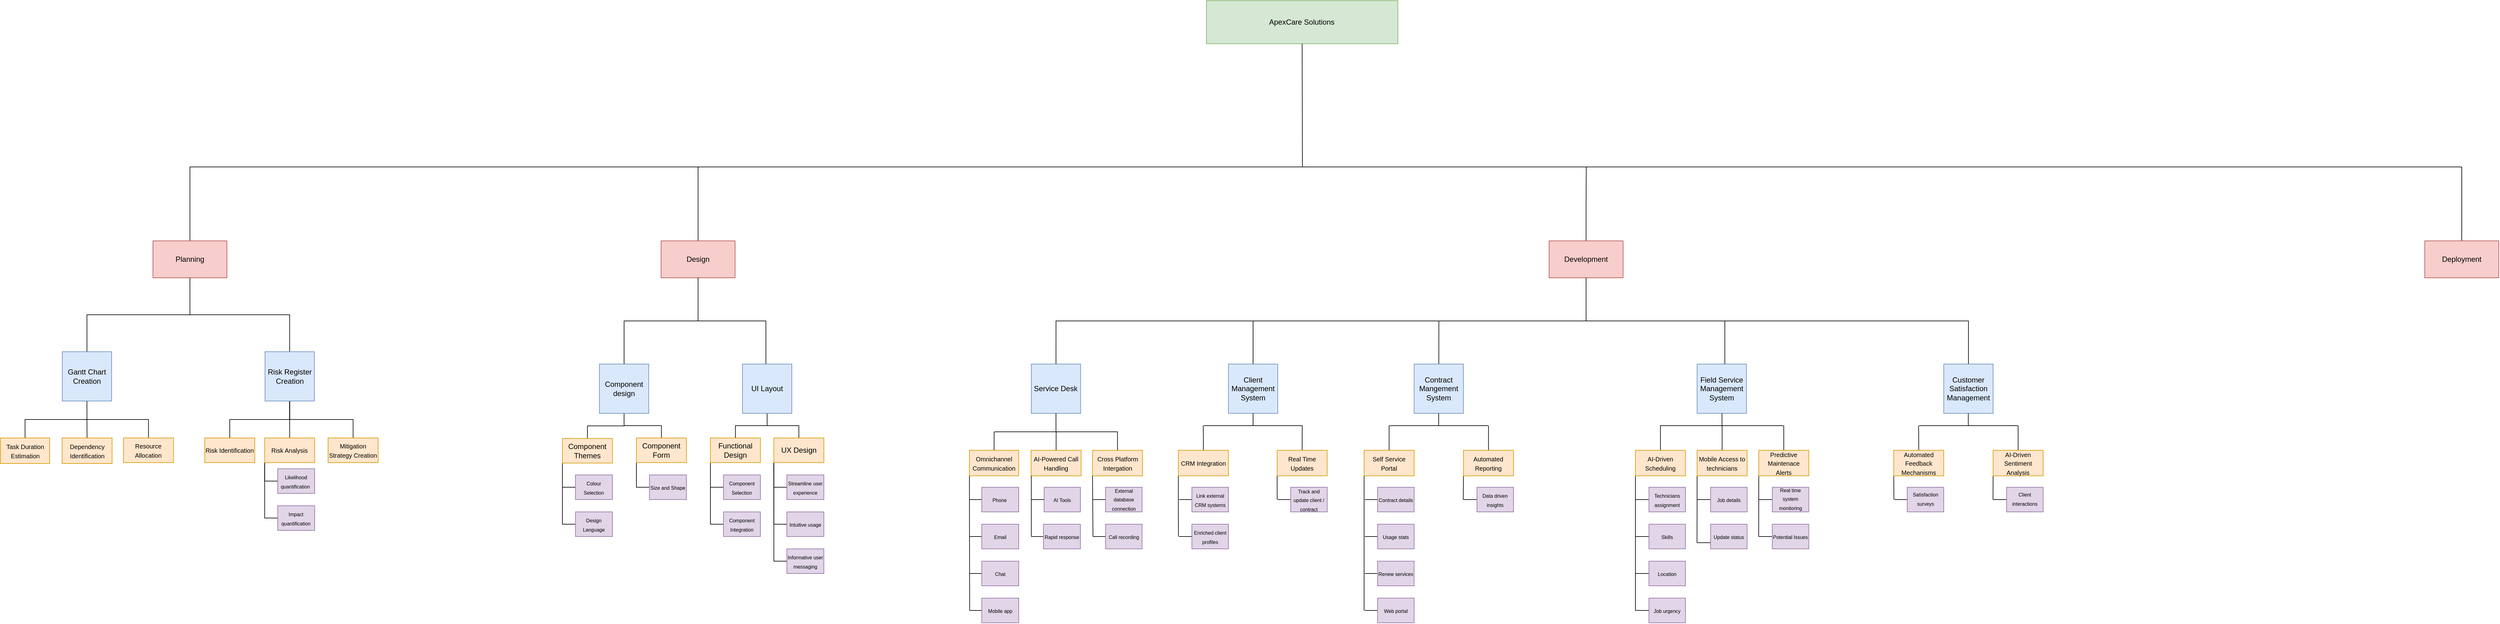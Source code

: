 <mxfile>
    <diagram name="Page-1" id="Ekql5fOAXxoMZHHE_pls">
        <mxGraphModel dx="2660" dy="1640" grid="1" gridSize="10" guides="1" tooltips="1" connect="1" arrows="1" fold="1" page="1" pageScale="1" pageWidth="827" pageHeight="1169" math="0" shadow="0">
            <root>
                <mxCell id="0"/>
                <mxCell id="1" parent="0"/>
                <mxCell id="QhEV-e-kiflhuz-4DfNM-1" value="ApexCare Solutions" style="rounded=0;whiteSpace=wrap;html=1;fillColor=#d5e8d4;strokeColor=#82b366;" parent="1" vertex="1">
                    <mxGeometry x="1044.36" y="-630" width="310.43" height="70" as="geometry"/>
                </mxCell>
                <mxCell id="QhEV-e-kiflhuz-4DfNM-171" style="edgeStyle=orthogonalEdgeStyle;rounded=0;orthogonalLoop=1;jettySize=auto;html=1;exitX=0.5;exitY=0;exitDx=0;exitDy=0;endArrow=none;endFill=0;" parent="1" source="QhEV-e-kiflhuz-4DfNM-43" edge="1">
                    <mxGeometry relative="1" as="geometry">
                        <mxPoint x="-459.714" y="-360" as="targetPoint"/>
                        <Array as="points">
                            <mxPoint x="-604" y="-360"/>
                        </Array>
                    </mxGeometry>
                </mxCell>
                <mxCell id="13" style="edgeStyle=orthogonalEdgeStyle;rounded=0;orthogonalLoop=1;jettySize=auto;html=1;exitX=0.5;exitY=1;exitDx=0;exitDy=0;entryX=0.5;entryY=0;entryDx=0;entryDy=0;endArrow=none;endFill=0;startSize=14;endSize=14;sourcePerimeterSpacing=8;targetPerimeterSpacing=8;" edge="1" parent="1" source="QhEV-e-kiflhuz-4DfNM-43" target="8">
                    <mxGeometry relative="1" as="geometry"/>
                </mxCell>
                <mxCell id="14" style="edgeStyle=orthogonalEdgeStyle;rounded=0;orthogonalLoop=1;jettySize=auto;html=1;exitX=0.5;exitY=1;exitDx=0;exitDy=0;entryX=0.5;entryY=0;entryDx=0;entryDy=0;endArrow=none;endFill=0;startSize=14;endSize=14;sourcePerimeterSpacing=8;targetPerimeterSpacing=8;" edge="1" parent="1" source="QhEV-e-kiflhuz-4DfNM-43" target="10">
                    <mxGeometry relative="1" as="geometry"/>
                </mxCell>
                <mxCell id="QhEV-e-kiflhuz-4DfNM-43" value="Planning" style="rounded=0;whiteSpace=wrap;html=1;fillColor=#f8cecc;strokeColor=#b85450;" parent="1" vertex="1">
                    <mxGeometry x="-664" y="-240" width="120" height="60" as="geometry"/>
                </mxCell>
                <mxCell id="QhEV-e-kiflhuz-4DfNM-172" style="edgeStyle=orthogonalEdgeStyle;rounded=0;orthogonalLoop=1;jettySize=auto;html=1;endArrow=none;endFill=0;" parent="1" source="QhEV-e-kiflhuz-4DfNM-44" edge="1">
                    <mxGeometry relative="1" as="geometry">
                        <mxPoint x="220" y="-360" as="targetPoint"/>
                    </mxGeometry>
                </mxCell>
                <mxCell id="QhEV-e-kiflhuz-4DfNM-44" value="Design" style="rounded=0;whiteSpace=wrap;html=1;fillColor=#f8cecc;strokeColor=#b85450;glass=0;shadow=0;" parent="1" vertex="1">
                    <mxGeometry x="160" y="-240" width="120" height="60" as="geometry"/>
                </mxCell>
                <mxCell id="QhEV-e-kiflhuz-4DfNM-129" style="edgeStyle=orthogonalEdgeStyle;rounded=0;orthogonalLoop=1;jettySize=auto;html=1;exitX=0.5;exitY=1;exitDx=0;exitDy=0;entryX=0.5;entryY=0;entryDx=0;entryDy=0;endArrow=none;endFill=0;" parent="1" source="QhEV-e-kiflhuz-4DfNM-45" target="QhEV-e-kiflhuz-4DfNM-2" edge="1">
                    <mxGeometry relative="1" as="geometry"/>
                </mxCell>
                <mxCell id="QhEV-e-kiflhuz-4DfNM-173" style="edgeStyle=orthogonalEdgeStyle;rounded=0;orthogonalLoop=1;jettySize=auto;html=1;exitX=0.5;exitY=0;exitDx=0;exitDy=0;endArrow=none;endFill=0;" parent="1" source="QhEV-e-kiflhuz-4DfNM-45" edge="1">
                    <mxGeometry relative="1" as="geometry">
                        <mxPoint x="1660.286" y="-360" as="targetPoint"/>
                    </mxGeometry>
                </mxCell>
                <mxCell id="QhEV-e-kiflhuz-4DfNM-45" value="Development" style="rounded=0;whiteSpace=wrap;html=1;fillColor=#f8cecc;strokeColor=#b85450;" parent="1" vertex="1">
                    <mxGeometry x="1600" y="-240" width="120" height="60" as="geometry"/>
                </mxCell>
                <mxCell id="QhEV-e-kiflhuz-4DfNM-260" style="edgeStyle=orthogonalEdgeStyle;rounded=0;orthogonalLoop=1;jettySize=auto;html=1;endArrow=none;endFill=0;" parent="1" source="QhEV-e-kiflhuz-4DfNM-46" edge="1">
                    <mxGeometry relative="1" as="geometry">
                        <mxPoint x="3080" y="-360" as="targetPoint"/>
                    </mxGeometry>
                </mxCell>
                <mxCell id="QhEV-e-kiflhuz-4DfNM-46" value="Deployment" style="rounded=0;whiteSpace=wrap;html=1;fillColor=#f8cecc;strokeColor=#b85450;" parent="1" vertex="1">
                    <mxGeometry x="3020" y="-240" width="120" height="60" as="geometry"/>
                </mxCell>
                <mxCell id="QhEV-e-kiflhuz-4DfNM-160" style="edgeStyle=orthogonalEdgeStyle;rounded=0;orthogonalLoop=1;jettySize=auto;html=1;endArrow=none;endFill=0;" parent="1" source="QhEV-e-kiflhuz-4DfNM-102" edge="1">
                    <mxGeometry relative="1" as="geometry">
                        <mxPoint x="220" y="-110" as="targetPoint"/>
                        <Array as="points">
                            <mxPoint x="330" y="-110"/>
                        </Array>
                    </mxGeometry>
                </mxCell>
                <mxCell id="33" style="edgeStyle=orthogonalEdgeStyle;rounded=0;orthogonalLoop=1;jettySize=auto;html=1;exitX=0.5;exitY=1;exitDx=0;exitDy=0;entryX=0.5;entryY=0;entryDx=0;entryDy=0;endArrow=none;endFill=0;startSize=14;endSize=14;sourcePerimeterSpacing=8;targetPerimeterSpacing=8;" edge="1" parent="1" source="QhEV-e-kiflhuz-4DfNM-102" target="31">
                    <mxGeometry relative="1" as="geometry"/>
                </mxCell>
                <mxCell id="34" style="edgeStyle=orthogonalEdgeStyle;rounded=0;orthogonalLoop=1;jettySize=auto;html=1;exitX=0.5;exitY=1;exitDx=0;exitDy=0;entryX=0.5;entryY=0;entryDx=0;entryDy=0;endArrow=none;endFill=0;startSize=14;endSize=14;sourcePerimeterSpacing=8;targetPerimeterSpacing=8;" edge="1" parent="1" source="QhEV-e-kiflhuz-4DfNM-102" target="32">
                    <mxGeometry relative="1" as="geometry"/>
                </mxCell>
                <mxCell id="QhEV-e-kiflhuz-4DfNM-102" value="UI Layout" style="rounded=0;whiteSpace=wrap;html=1;fillColor=#dae8fc;strokeColor=#6c8ebf;" parent="1" vertex="1">
                    <mxGeometry x="292" y="-40" width="80" height="80" as="geometry"/>
                </mxCell>
                <mxCell id="QhEV-e-kiflhuz-4DfNM-157" style="edgeStyle=orthogonalEdgeStyle;rounded=0;orthogonalLoop=1;jettySize=auto;html=1;exitX=0.5;exitY=0;exitDx=0;exitDy=0;entryX=0.5;entryY=1;entryDx=0;entryDy=0;endArrow=none;endFill=0;" parent="1" source="QhEV-e-kiflhuz-4DfNM-103" target="QhEV-e-kiflhuz-4DfNM-44" edge="1">
                    <mxGeometry relative="1" as="geometry"/>
                </mxCell>
                <mxCell id="43" style="edgeStyle=orthogonalEdgeStyle;rounded=0;orthogonalLoop=1;jettySize=auto;html=1;exitX=0.5;exitY=1;exitDx=0;exitDy=0;entryX=0.5;entryY=0;entryDx=0;entryDy=0;endArrow=none;endFill=0;startSize=14;endSize=14;sourcePerimeterSpacing=8;targetPerimeterSpacing=8;" edge="1" parent="1" source="QhEV-e-kiflhuz-4DfNM-103" target="42">
                    <mxGeometry relative="1" as="geometry"/>
                </mxCell>
                <mxCell id="44" style="edgeStyle=orthogonalEdgeStyle;rounded=0;orthogonalLoop=1;jettySize=auto;html=1;exitX=0.5;exitY=1;exitDx=0;exitDy=0;entryX=0.5;entryY=0;entryDx=0;entryDy=0;endArrow=none;endFill=0;startSize=14;endSize=14;sourcePerimeterSpacing=8;targetPerimeterSpacing=8;" edge="1" parent="1" source="QhEV-e-kiflhuz-4DfNM-103" target="41">
                    <mxGeometry relative="1" as="geometry"/>
                </mxCell>
                <mxCell id="QhEV-e-kiflhuz-4DfNM-103" value="Component design" style="rounded=0;whiteSpace=wrap;html=1;fillColor=#dae8fc;strokeColor=#6c8ebf;" parent="1" vertex="1">
                    <mxGeometry x="60" y="-40" width="80" height="80" as="geometry"/>
                </mxCell>
                <mxCell id="QhEV-e-kiflhuz-4DfNM-2" value="Service Desk" style="rounded=0;whiteSpace=wrap;html=1;fillColor=#dae8fc;strokeColor=#6c8ebf;" parent="1" vertex="1">
                    <mxGeometry x="760.37" y="-40" width="80" height="80" as="geometry"/>
                </mxCell>
                <mxCell id="QhEV-e-kiflhuz-4DfNM-132" style="edgeStyle=orthogonalEdgeStyle;rounded=0;orthogonalLoop=1;jettySize=auto;html=1;endArrow=none;endFill=0;" parent="1" source="QhEV-e-kiflhuz-4DfNM-3" edge="1">
                    <mxGeometry relative="1" as="geometry">
                        <mxPoint x="1120" y="-110" as="targetPoint"/>
                    </mxGeometry>
                </mxCell>
                <mxCell id="QhEV-e-kiflhuz-4DfNM-3" value="Client Management System" style="rounded=0;whiteSpace=wrap;html=1;fillColor=#dae8fc;strokeColor=#6c8ebf;" parent="1" vertex="1">
                    <mxGeometry x="1080" y="-40" width="80" height="80" as="geometry"/>
                </mxCell>
                <mxCell id="5" style="edgeStyle=none;curved=1;rounded=0;orthogonalLoop=1;jettySize=auto;html=1;exitX=0.5;exitY=0;exitDx=0;exitDy=0;endArrow=none;startSize=14;endSize=14;sourcePerimeterSpacing=8;targetPerimeterSpacing=8;endFill=0;" edge="1" parent="1" source="QhEV-e-kiflhuz-4DfNM-4">
                    <mxGeometry relative="1" as="geometry">
                        <mxPoint x="1421.27" y="-110" as="targetPoint"/>
                    </mxGeometry>
                </mxCell>
                <mxCell id="QhEV-e-kiflhuz-4DfNM-4" value="Contract Mangement System" style="rounded=0;whiteSpace=wrap;html=1;fillColor=#dae8fc;strokeColor=#6c8ebf;" parent="1" vertex="1">
                    <mxGeometry x="1381.17" y="-40" width="80" height="80" as="geometry"/>
                </mxCell>
                <mxCell id="QhEV-e-kiflhuz-4DfNM-136" style="edgeStyle=orthogonalEdgeStyle;rounded=0;orthogonalLoop=1;jettySize=auto;html=1;exitX=0.5;exitY=0;exitDx=0;exitDy=0;endArrow=none;endFill=0;" parent="1" source="QhEV-e-kiflhuz-4DfNM-5" edge="1">
                    <mxGeometry relative="1" as="geometry">
                        <mxPoint x="1660" y="-110" as="targetPoint"/>
                        <Array as="points">
                            <mxPoint x="1885" y="-110"/>
                        </Array>
                    </mxGeometry>
                </mxCell>
                <mxCell id="QhEV-e-kiflhuz-4DfNM-5" value="Field Service Management System" style="rounded=0;whiteSpace=wrap;html=1;fillColor=#dae8fc;strokeColor=#6c8ebf;" parent="1" vertex="1">
                    <mxGeometry x="1840" y="-40" width="80" height="80" as="geometry"/>
                </mxCell>
                <mxCell id="QhEV-e-kiflhuz-4DfNM-196" style="edgeStyle=orthogonalEdgeStyle;rounded=0;orthogonalLoop=1;jettySize=auto;html=1;exitX=0.5;exitY=0;exitDx=0;exitDy=0;endArrow=none;endFill=0;" parent="1" source="QhEV-e-kiflhuz-4DfNM-24" edge="1">
                    <mxGeometry relative="1" as="geometry">
                        <mxPoint x="700.084" y="70" as="targetPoint"/>
                    </mxGeometry>
                </mxCell>
                <mxCell id="QhEV-e-kiflhuz-4DfNM-24" value="&lt;font style=&quot;font-size: 10px;&quot;&gt;Omnichannel Communication&lt;/font&gt;" style="rounded=0;whiteSpace=wrap;html=1;fillColor=#ffe6cc;strokeColor=#d79b00;spacingTop=0;" parent="1" vertex="1">
                    <mxGeometry x="660" y="100.01" width="80" height="41.48" as="geometry"/>
                </mxCell>
                <mxCell id="QhEV-e-kiflhuz-4DfNM-194" style="edgeStyle=orthogonalEdgeStyle;rounded=0;orthogonalLoop=1;jettySize=auto;html=1;exitX=0.5;exitY=0;exitDx=0;exitDy=0;endArrow=none;endFill=0;" parent="1" source="QhEV-e-kiflhuz-4DfNM-25" edge="1">
                    <mxGeometry relative="1" as="geometry">
                        <mxPoint x="800.656" y="70" as="targetPoint"/>
                    </mxGeometry>
                </mxCell>
                <mxCell id="QhEV-e-kiflhuz-4DfNM-25" value="&lt;font style=&quot;font-size: 10px;&quot;&gt;AI-Powered Call Handling&lt;/font&gt;" style="rounded=0;whiteSpace=wrap;html=1;fillColor=#ffe6cc;strokeColor=#d79b00;" parent="1" vertex="1">
                    <mxGeometry x="759.997" y="100.017" width="81.15" height="41.481" as="geometry"/>
                </mxCell>
                <mxCell id="QhEV-e-kiflhuz-4DfNM-195" style="edgeStyle=orthogonalEdgeStyle;rounded=0;orthogonalLoop=1;jettySize=auto;html=1;exitX=0.5;exitY=0;exitDx=0;exitDy=0;endArrow=none;endFill=0;" parent="1" source="QhEV-e-kiflhuz-4DfNM-26" edge="1">
                    <mxGeometry relative="1" as="geometry">
                        <mxPoint x="900.084" y="70" as="targetPoint"/>
                    </mxGeometry>
                </mxCell>
                <mxCell id="QhEV-e-kiflhuz-4DfNM-26" value="&lt;font style=&quot;font-size: 10px;&quot;&gt;Cross Platform Intergation&lt;/font&gt;" style="rounded=0;whiteSpace=wrap;html=1;fillColor=#ffe6cc;strokeColor=#d79b00;" parent="1" vertex="1">
                    <mxGeometry x="859.597" y="100.019" width="81.15" height="41.481" as="geometry"/>
                </mxCell>
                <mxCell id="QhEV-e-kiflhuz-4DfNM-216" style="edgeStyle=orthogonalEdgeStyle;rounded=0;orthogonalLoop=1;jettySize=auto;html=1;exitX=0;exitY=0.5;exitDx=0;exitDy=0;endArrow=none;endFill=0;" parent="1" source="QhEV-e-kiflhuz-4DfNM-105" edge="1">
                    <mxGeometry relative="1" as="geometry">
                        <mxPoint x="660.37" y="180" as="targetPoint"/>
                    </mxGeometry>
                </mxCell>
                <mxCell id="QhEV-e-kiflhuz-4DfNM-105" value="&lt;font style=&quot;font-size: 8px;&quot;&gt;Phone&amp;nbsp;&lt;/font&gt;" style="rounded=0;whiteSpace=wrap;html=1;fillColor=#e1d5e7;strokeColor=#9673a6;" parent="1" vertex="1">
                    <mxGeometry x="680" y="160.01" width="60" height="40" as="geometry"/>
                </mxCell>
                <mxCell id="QhEV-e-kiflhuz-4DfNM-217" style="edgeStyle=orthogonalEdgeStyle;rounded=0;orthogonalLoop=1;jettySize=auto;html=1;exitX=0;exitY=0.5;exitDx=0;exitDy=0;endArrow=none;endFill=0;" parent="1" source="QhEV-e-kiflhuz-4DfNM-106" edge="1">
                    <mxGeometry relative="1" as="geometry">
                        <mxPoint x="660.37" y="240" as="targetPoint"/>
                    </mxGeometry>
                </mxCell>
                <mxCell id="QhEV-e-kiflhuz-4DfNM-106" value="&lt;font style=&quot;font-size: 8px;&quot;&gt;Email&lt;/font&gt;" style="rounded=0;whiteSpace=wrap;html=1;fillColor=#e1d5e7;strokeColor=#9673a6;" parent="1" vertex="1">
                    <mxGeometry x="680" y="220.01" width="60" height="40" as="geometry"/>
                </mxCell>
                <mxCell id="QhEV-e-kiflhuz-4DfNM-218" style="edgeStyle=orthogonalEdgeStyle;rounded=0;orthogonalLoop=1;jettySize=auto;html=1;exitX=0;exitY=0.5;exitDx=0;exitDy=0;endArrow=none;endFill=0;" parent="1" source="QhEV-e-kiflhuz-4DfNM-107" edge="1">
                    <mxGeometry relative="1" as="geometry">
                        <mxPoint x="660.37" y="300" as="targetPoint"/>
                    </mxGeometry>
                </mxCell>
                <mxCell id="QhEV-e-kiflhuz-4DfNM-107" value="&lt;font style=&quot;font-size: 8px;&quot;&gt;Chat&lt;/font&gt;" style="rounded=0;whiteSpace=wrap;html=1;fillColor=#e1d5e7;strokeColor=#9673a6;" parent="1" vertex="1">
                    <mxGeometry x="680" y="280.01" width="60" height="40" as="geometry"/>
                </mxCell>
                <mxCell id="QhEV-e-kiflhuz-4DfNM-219" style="edgeStyle=orthogonalEdgeStyle;rounded=0;orthogonalLoop=1;jettySize=auto;html=1;exitX=0;exitY=0.5;exitDx=0;exitDy=0;endArrow=none;endFill=0;" parent="1" source="QhEV-e-kiflhuz-4DfNM-108" edge="1">
                    <mxGeometry relative="1" as="geometry">
                        <mxPoint x="660.37" y="360" as="targetPoint"/>
                    </mxGeometry>
                </mxCell>
                <mxCell id="QhEV-e-kiflhuz-4DfNM-108" value="&lt;font style=&quot;font-size: 8px;&quot;&gt;Mobile app&lt;/font&gt;" style="rounded=0;whiteSpace=wrap;html=1;fillColor=#e1d5e7;strokeColor=#9673a6;" parent="1" vertex="1">
                    <mxGeometry x="680" y="340.01" width="60" height="40" as="geometry"/>
                </mxCell>
                <mxCell id="QhEV-e-kiflhuz-4DfNM-154" style="edgeStyle=orthogonalEdgeStyle;rounded=0;orthogonalLoop=1;jettySize=auto;html=1;endArrow=none;endFill=0;" parent="1" source="QhEV-e-kiflhuz-4DfNM-120" edge="1">
                    <mxGeometry relative="1" as="geometry">
                        <mxPoint x="1880" y="-110" as="targetPoint"/>
                        <Array as="points">
                            <mxPoint x="2280" y="-110"/>
                        </Array>
                    </mxGeometry>
                </mxCell>
                <mxCell id="QhEV-e-kiflhuz-4DfNM-120" value="Customer Satisfaction Management" style="rounded=0;whiteSpace=wrap;html=1;fillColor=#dae8fc;strokeColor=#6c8ebf;" parent="1" vertex="1">
                    <mxGeometry x="2240" y="-40" width="80" height="80" as="geometry"/>
                </mxCell>
                <mxCell id="QhEV-e-kiflhuz-4DfNM-199" style="edgeStyle=orthogonalEdgeStyle;rounded=0;orthogonalLoop=1;jettySize=auto;html=1;exitX=0.5;exitY=0;exitDx=0;exitDy=0;endArrow=none;endFill=0;" parent="1" source="QhEV-e-kiflhuz-4DfNM-122" edge="1">
                    <mxGeometry relative="1" as="geometry">
                        <mxPoint x="1039.143" y="60" as="targetPoint"/>
                    </mxGeometry>
                </mxCell>
                <mxCell id="QhEV-e-kiflhuz-4DfNM-229" style="edgeStyle=orthogonalEdgeStyle;rounded=0;orthogonalLoop=1;jettySize=auto;html=1;exitX=0;exitY=1;exitDx=0;exitDy=0;endArrow=none;endFill=0;" parent="1" source="QhEV-e-kiflhuz-4DfNM-122" edge="1">
                    <mxGeometry relative="1" as="geometry">
                        <mxPoint x="999" y="240" as="targetPoint"/>
                    </mxGeometry>
                </mxCell>
                <mxCell id="QhEV-e-kiflhuz-4DfNM-122" value="&lt;font style=&quot;font-size: 10px;&quot;&gt;CRM Integration&lt;/font&gt;" style="rounded=0;whiteSpace=wrap;html=1;fillColor=#ffe6cc;strokeColor=#d79b00;" parent="1" vertex="1">
                    <mxGeometry x="998.847" y="100.009" width="81.15" height="41.481" as="geometry"/>
                </mxCell>
                <mxCell id="QhEV-e-kiflhuz-4DfNM-200" style="edgeStyle=orthogonalEdgeStyle;rounded=0;orthogonalLoop=1;jettySize=auto;html=1;exitX=0.5;exitY=0;exitDx=0;exitDy=0;endArrow=none;endFill=0;" parent="1" source="QhEV-e-kiflhuz-4DfNM-123" edge="1">
                    <mxGeometry relative="1" as="geometry">
                        <mxPoint x="1199.714" y="60" as="targetPoint"/>
                    </mxGeometry>
                </mxCell>
                <mxCell id="QhEV-e-kiflhuz-4DfNM-235" style="edgeStyle=orthogonalEdgeStyle;rounded=0;orthogonalLoop=1;jettySize=auto;html=1;exitX=0;exitY=1;exitDx=0;exitDy=0;endArrow=none;endFill=0;" parent="1" source="QhEV-e-kiflhuz-4DfNM-123" edge="1">
                    <mxGeometry relative="1" as="geometry">
                        <mxPoint x="1159.048" y="180" as="targetPoint"/>
                    </mxGeometry>
                </mxCell>
                <mxCell id="QhEV-e-kiflhuz-4DfNM-123" value="&lt;font style=&quot;font-size: 10px;&quot;&gt;Real Time Updates&lt;/font&gt;" style="rounded=0;whiteSpace=wrap;html=1;fillColor=#ffe6cc;strokeColor=#d79b00;" parent="1" vertex="1">
                    <mxGeometry x="1158.997" y="100.009" width="81.15" height="41.481" as="geometry"/>
                </mxCell>
                <mxCell id="QhEV-e-kiflhuz-4DfNM-222" style="edgeStyle=orthogonalEdgeStyle;rounded=0;orthogonalLoop=1;jettySize=auto;html=1;exitX=0;exitY=0.5;exitDx=0;exitDy=0;endArrow=none;endFill=0;" parent="1" source="QhEV-e-kiflhuz-4DfNM-125" edge="1">
                    <mxGeometry relative="1" as="geometry">
                        <mxPoint x="760.37" y="180.083" as="targetPoint"/>
                    </mxGeometry>
                </mxCell>
                <mxCell id="QhEV-e-kiflhuz-4DfNM-125" value="&lt;font style=&quot;font-size: 8px;&quot;&gt;AI Tools&lt;/font&gt;" style="rounded=0;whiteSpace=wrap;html=1;fillColor=#e1d5e7;strokeColor=#9673a6;" parent="1" vertex="1">
                    <mxGeometry x="781.15" y="160.01" width="58.85" height="40" as="geometry"/>
                </mxCell>
                <mxCell id="QhEV-e-kiflhuz-4DfNM-223" style="edgeStyle=orthogonalEdgeStyle;rounded=0;orthogonalLoop=1;jettySize=auto;html=1;exitX=0;exitY=0.5;exitDx=0;exitDy=0;endArrow=none;endFill=0;" parent="1" source="QhEV-e-kiflhuz-4DfNM-126" edge="1">
                    <mxGeometry relative="1" as="geometry">
                        <mxPoint x="760.37" y="240.083" as="targetPoint"/>
                    </mxGeometry>
                </mxCell>
                <mxCell id="QhEV-e-kiflhuz-4DfNM-126" value="&lt;font style=&quot;font-size: 8px;&quot;&gt;Rapid response&lt;/font&gt;" style="rounded=0;whiteSpace=wrap;html=1;fillColor=#e1d5e7;strokeColor=#9673a6;" parent="1" vertex="1">
                    <mxGeometry x="780" y="220.01" width="60" height="40" as="geometry"/>
                </mxCell>
                <mxCell id="QhEV-e-kiflhuz-4DfNM-226" style="edgeStyle=orthogonalEdgeStyle;rounded=0;orthogonalLoop=1;jettySize=auto;html=1;exitX=0;exitY=0.5;exitDx=0;exitDy=0;endArrow=none;endFill=0;" parent="1" source="QhEV-e-kiflhuz-4DfNM-127" edge="1">
                    <mxGeometry relative="1" as="geometry">
                        <mxPoint x="860.37" y="179.714" as="targetPoint"/>
                    </mxGeometry>
                </mxCell>
                <mxCell id="QhEV-e-kiflhuz-4DfNM-127" value="&lt;font style=&quot;font-size: 8px;&quot;&gt;External database connection&lt;/font&gt;" style="rounded=0;whiteSpace=wrap;html=1;spacingBottom=2;fillColor=#e1d5e7;strokeColor=#9673a6;" parent="1" vertex="1">
                    <mxGeometry x="880.75" y="160.01" width="59.25" height="40" as="geometry"/>
                </mxCell>
                <mxCell id="QhEV-e-kiflhuz-4DfNM-228" style="edgeStyle=orthogonalEdgeStyle;rounded=0;orthogonalLoop=1;jettySize=auto;html=1;exitX=0;exitY=0.5;exitDx=0;exitDy=0;endArrow=none;endFill=0;" parent="1" source="QhEV-e-kiflhuz-4DfNM-128" edge="1">
                    <mxGeometry relative="1" as="geometry">
                        <mxPoint x="860.37" y="239.864" as="targetPoint"/>
                    </mxGeometry>
                </mxCell>
                <mxCell id="QhEV-e-kiflhuz-4DfNM-128" value="&lt;font style=&quot;font-size: 8px;&quot;&gt;Call recording&lt;/font&gt;" style="rounded=0;whiteSpace=wrap;html=1;fillColor=#e1d5e7;strokeColor=#9673a6;" parent="1" vertex="1">
                    <mxGeometry x="880.75" y="220.01" width="59.25" height="40" as="geometry"/>
                </mxCell>
                <mxCell id="QhEV-e-kiflhuz-4DfNM-233" style="edgeStyle=orthogonalEdgeStyle;rounded=0;orthogonalLoop=1;jettySize=auto;html=1;exitX=0;exitY=0.5;exitDx=0;exitDy=0;endArrow=none;endFill=0;" parent="1" source="QhEV-e-kiflhuz-4DfNM-142" edge="1">
                    <mxGeometry relative="1" as="geometry">
                        <mxPoint x="1000" y="180.143" as="targetPoint"/>
                    </mxGeometry>
                </mxCell>
                <mxCell id="QhEV-e-kiflhuz-4DfNM-142" value="&lt;font style=&quot;font-size: 8px;&quot;&gt;Link external CRM systems&lt;/font&gt;" style="rounded=0;whiteSpace=wrap;html=1;fillColor=#e1d5e7;strokeColor=#9673a6;" parent="1" vertex="1">
                    <mxGeometry x="1020.75" y="160" width="59.25" height="40" as="geometry"/>
                </mxCell>
                <mxCell id="QhEV-e-kiflhuz-4DfNM-232" style="edgeStyle=orthogonalEdgeStyle;rounded=0;orthogonalLoop=1;jettySize=auto;html=1;exitX=0;exitY=0.5;exitDx=0;exitDy=0;endArrow=none;endFill=0;" parent="1" source="QhEV-e-kiflhuz-4DfNM-143" edge="1">
                    <mxGeometry relative="1" as="geometry">
                        <mxPoint x="1000" y="240" as="targetPoint"/>
                    </mxGeometry>
                </mxCell>
                <mxCell id="QhEV-e-kiflhuz-4DfNM-143" value="&lt;font style=&quot;font-size: 8px;&quot;&gt;Enriched client profiles&lt;/font&gt;" style="rounded=0;whiteSpace=wrap;html=1;fillColor=#e1d5e7;strokeColor=#9673a6;" parent="1" vertex="1">
                    <mxGeometry x="1020.75" y="220" width="59.25" height="40" as="geometry"/>
                </mxCell>
                <mxCell id="QhEV-e-kiflhuz-4DfNM-236" style="edgeStyle=orthogonalEdgeStyle;rounded=0;orthogonalLoop=1;jettySize=auto;html=1;exitX=0;exitY=0.5;exitDx=0;exitDy=0;endArrow=none;endFill=0;" parent="1" source="QhEV-e-kiflhuz-4DfNM-144" edge="1">
                    <mxGeometry relative="1" as="geometry">
                        <mxPoint x="1160" y="180.143" as="targetPoint"/>
                    </mxGeometry>
                </mxCell>
                <mxCell id="QhEV-e-kiflhuz-4DfNM-144" value="&lt;font style=&quot;font-size: 8px;&quot;&gt;Track and update client / contract&lt;/font&gt;" style="rounded=0;whiteSpace=wrap;html=1;fillColor=#e1d5e7;strokeColor=#9673a6;" parent="1" vertex="1">
                    <mxGeometry x="1181" y="160" width="59.25" height="40" as="geometry"/>
                </mxCell>
                <mxCell id="QhEV-e-kiflhuz-4DfNM-204" style="edgeStyle=orthogonalEdgeStyle;rounded=0;orthogonalLoop=1;jettySize=auto;html=1;endArrow=none;endFill=0;" parent="1" source="QhEV-e-kiflhuz-4DfNM-145" edge="1">
                    <mxGeometry relative="1" as="geometry">
                        <mxPoint x="1340.592" y="60" as="targetPoint"/>
                    </mxGeometry>
                </mxCell>
                <mxCell id="QhEV-e-kiflhuz-4DfNM-237" style="edgeStyle=orthogonalEdgeStyle;rounded=0;orthogonalLoop=1;jettySize=auto;html=1;exitX=0;exitY=1;exitDx=0;exitDy=0;endArrow=none;endFill=0;" parent="1" source="QhEV-e-kiflhuz-4DfNM-145" edge="1">
                    <mxGeometry relative="1" as="geometry">
                        <mxPoint x="1300.003" y="360" as="targetPoint"/>
                    </mxGeometry>
                </mxCell>
                <mxCell id="QhEV-e-kiflhuz-4DfNM-145" value="&lt;font style=&quot;font-size: 10px;&quot;&gt;Self Service Portal&lt;/font&gt;" style="rounded=0;whiteSpace=wrap;html=1;fillColor=#ffe6cc;strokeColor=#d79b00;" parent="1" vertex="1">
                    <mxGeometry x="1300.017" y="99.999" width="81.15" height="41.481" as="geometry"/>
                </mxCell>
                <mxCell id="QhEV-e-kiflhuz-4DfNM-242" style="edgeStyle=orthogonalEdgeStyle;rounded=0;orthogonalLoop=1;jettySize=auto;html=1;exitX=0;exitY=1;exitDx=0;exitDy=0;endArrow=none;endFill=0;" parent="1" source="QhEV-e-kiflhuz-4DfNM-146" edge="1">
                    <mxGeometry relative="1" as="geometry">
                        <mxPoint x="1460.837" y="180" as="targetPoint"/>
                    </mxGeometry>
                </mxCell>
                <mxCell id="4" style="edgeStyle=none;curved=1;rounded=0;orthogonalLoop=1;jettySize=auto;html=1;exitX=0.5;exitY=0;exitDx=0;exitDy=0;endArrow=none;endFill=0;startSize=14;endSize=14;sourcePerimeterSpacing=8;targetPerimeterSpacing=8;" parent="1" source="QhEV-e-kiflhuz-4DfNM-146" edge="1">
                    <mxGeometry relative="1" as="geometry">
                        <mxPoint x="1501.753" y="60" as="targetPoint"/>
                    </mxGeometry>
                </mxCell>
                <mxCell id="QhEV-e-kiflhuz-4DfNM-146" value="&lt;font style=&quot;font-size: 10px;&quot;&gt;Automated Reporting&lt;/font&gt;" style="rounded=0;whiteSpace=wrap;html=1;fillColor=#ffe6cc;strokeColor=#d79b00;" parent="1" vertex="1">
                    <mxGeometry x="1461.167" y="99.999" width="81.15" height="41.481" as="geometry"/>
                </mxCell>
                <mxCell id="QhEV-e-kiflhuz-4DfNM-241" style="edgeStyle=orthogonalEdgeStyle;rounded=0;orthogonalLoop=1;jettySize=auto;html=1;exitX=0;exitY=0.5;exitDx=0;exitDy=0;endArrow=none;endFill=0;" parent="1" source="QhEV-e-kiflhuz-4DfNM-147" edge="1">
                    <mxGeometry relative="1" as="geometry">
                        <mxPoint x="1301.17" y="179.833" as="targetPoint"/>
                    </mxGeometry>
                </mxCell>
                <mxCell id="QhEV-e-kiflhuz-4DfNM-147" value="&lt;font style=&quot;font-size: 8px;&quot;&gt;Contract details&lt;/font&gt;" style="rounded=0;whiteSpace=wrap;html=1;fillColor=#e1d5e7;strokeColor=#9673a6;" parent="1" vertex="1">
                    <mxGeometry x="1321.92" y="160" width="59.25" height="40" as="geometry"/>
                </mxCell>
                <mxCell id="QhEV-e-kiflhuz-4DfNM-240" style="edgeStyle=orthogonalEdgeStyle;rounded=0;orthogonalLoop=1;jettySize=auto;html=1;exitX=0;exitY=0.5;exitDx=0;exitDy=0;endArrow=none;endFill=0;" parent="1" source="QhEV-e-kiflhuz-4DfNM-148" edge="1">
                    <mxGeometry relative="1" as="geometry">
                        <mxPoint x="1301.17" y="239.833" as="targetPoint"/>
                    </mxGeometry>
                </mxCell>
                <mxCell id="QhEV-e-kiflhuz-4DfNM-148" value="&lt;font style=&quot;font-size: 8px;&quot;&gt;Usage stats&lt;/font&gt;" style="rounded=0;whiteSpace=wrap;html=1;fillColor=#e1d5e7;strokeColor=#9673a6;" parent="1" vertex="1">
                    <mxGeometry x="1321.92" y="220" width="59.25" height="40" as="geometry"/>
                </mxCell>
                <mxCell id="QhEV-e-kiflhuz-4DfNM-239" style="edgeStyle=orthogonalEdgeStyle;rounded=0;orthogonalLoop=1;jettySize=auto;html=1;exitX=0;exitY=0.5;exitDx=0;exitDy=0;endArrow=none;endFill=0;" parent="1" source="QhEV-e-kiflhuz-4DfNM-149" edge="1">
                    <mxGeometry relative="1" as="geometry">
                        <mxPoint x="1301.17" y="299.833" as="targetPoint"/>
                    </mxGeometry>
                </mxCell>
                <mxCell id="QhEV-e-kiflhuz-4DfNM-149" value="&lt;font style=&quot;font-size: 8px;&quot;&gt;Renew services&lt;/font&gt;" style="rounded=0;whiteSpace=wrap;html=1;fillColor=#e1d5e7;strokeColor=#9673a6;" parent="1" vertex="1">
                    <mxGeometry x="1321.92" y="280" width="59.25" height="40" as="geometry"/>
                </mxCell>
                <mxCell id="QhEV-e-kiflhuz-4DfNM-238" style="edgeStyle=orthogonalEdgeStyle;rounded=0;orthogonalLoop=1;jettySize=auto;html=1;exitX=0;exitY=0.5;exitDx=0;exitDy=0;endArrow=none;endFill=0;" parent="1" source="QhEV-e-kiflhuz-4DfNM-150" edge="1">
                    <mxGeometry relative="1" as="geometry">
                        <mxPoint x="1301.17" y="359.833" as="targetPoint"/>
                    </mxGeometry>
                </mxCell>
                <mxCell id="QhEV-e-kiflhuz-4DfNM-150" value="&lt;font style=&quot;font-size: 8px;&quot;&gt;Web portal&lt;/font&gt;" style="rounded=0;whiteSpace=wrap;html=1;fillColor=#e1d5e7;strokeColor=#9673a6;" parent="1" vertex="1">
                    <mxGeometry x="1321.92" y="340" width="59.25" height="40" as="geometry"/>
                </mxCell>
                <mxCell id="QhEV-e-kiflhuz-4DfNM-243" style="edgeStyle=orthogonalEdgeStyle;rounded=0;orthogonalLoop=1;jettySize=auto;html=1;exitX=0;exitY=0.5;exitDx=0;exitDy=0;endArrow=none;endFill=0;" parent="1" source="QhEV-e-kiflhuz-4DfNM-151" edge="1">
                    <mxGeometry relative="1" as="geometry">
                        <mxPoint x="1461.17" y="179.833" as="targetPoint"/>
                    </mxGeometry>
                </mxCell>
                <mxCell id="QhEV-e-kiflhuz-4DfNM-151" value="&lt;font style=&quot;font-size: 8px;&quot;&gt;Data driven insights&lt;/font&gt;" style="rounded=0;whiteSpace=wrap;html=1;fillColor=#e1d5e7;strokeColor=#9673a6;" parent="1" vertex="1">
                    <mxGeometry x="1483.07" y="160" width="59.25" height="40" as="geometry"/>
                </mxCell>
                <mxCell id="QhEV-e-kiflhuz-4DfNM-169" value="" style="endArrow=none;html=1;rounded=0;entryX=0.5;entryY=1;entryDx=0;entryDy=0;" parent="1" target="QhEV-e-kiflhuz-4DfNM-1" edge="1">
                    <mxGeometry width="50" height="50" relative="1" as="geometry">
                        <mxPoint x="1200" y="-360" as="sourcePoint"/>
                        <mxPoint x="1220" y="-640" as="targetPoint"/>
                    </mxGeometry>
                </mxCell>
                <mxCell id="QhEV-e-kiflhuz-4DfNM-170" value="" style="endArrow=none;html=1;rounded=0;" parent="1" edge="1">
                    <mxGeometry width="50" height="50" relative="1" as="geometry">
                        <mxPoint x="-460" y="-360" as="sourcePoint"/>
                        <mxPoint x="3080" y="-360" as="targetPoint"/>
                    </mxGeometry>
                </mxCell>
                <mxCell id="QhEV-e-kiflhuz-4DfNM-209" style="edgeStyle=orthogonalEdgeStyle;rounded=0;orthogonalLoop=1;jettySize=auto;html=1;exitX=0.5;exitY=0;exitDx=0;exitDy=0;endArrow=none;endFill=0;" parent="1" source="QhEV-e-kiflhuz-4DfNM-175" edge="1">
                    <mxGeometry relative="1" as="geometry">
                        <mxPoint x="1780.552" y="60" as="targetPoint"/>
                    </mxGeometry>
                </mxCell>
                <mxCell id="QhEV-e-kiflhuz-4DfNM-244" style="edgeStyle=orthogonalEdgeStyle;rounded=0;orthogonalLoop=1;jettySize=auto;html=1;exitX=0;exitY=1;exitDx=0;exitDy=0;endArrow=none;endFill=0;" parent="1" source="QhEV-e-kiflhuz-4DfNM-175" edge="1">
                    <mxGeometry relative="1" as="geometry">
                        <mxPoint x="1740" y="360" as="targetPoint"/>
                    </mxGeometry>
                </mxCell>
                <mxCell id="QhEV-e-kiflhuz-4DfNM-175" value="&lt;font style=&quot;font-size: 10px;&quot;&gt;AI-Driven Scheduling&lt;/font&gt;" style="rounded=0;whiteSpace=wrap;html=1;fillColor=#ffe6cc;strokeColor=#d79b00;" parent="1" vertex="1">
                    <mxGeometry x="1739.997" y="100.009" width="81.15" height="41.481" as="geometry"/>
                </mxCell>
                <mxCell id="QhEV-e-kiflhuz-4DfNM-207" style="edgeStyle=orthogonalEdgeStyle;rounded=0;orthogonalLoop=1;jettySize=auto;html=1;exitX=0.5;exitY=0;exitDx=0;exitDy=0;endArrow=none;endFill=0;" parent="1" source="QhEV-e-kiflhuz-4DfNM-176" edge="1">
                    <mxGeometry relative="1" as="geometry">
                        <mxPoint x="1880.552" y="60" as="targetPoint"/>
                    </mxGeometry>
                </mxCell>
                <mxCell id="QhEV-e-kiflhuz-4DfNM-250" style="edgeStyle=orthogonalEdgeStyle;rounded=0;orthogonalLoop=1;jettySize=auto;html=1;exitX=0;exitY=1;exitDx=0;exitDy=0;endArrow=none;endFill=0;" parent="1" source="QhEV-e-kiflhuz-4DfNM-176" edge="1">
                    <mxGeometry relative="1" as="geometry">
                        <mxPoint x="1839.862" y="250" as="targetPoint"/>
                    </mxGeometry>
                </mxCell>
                <mxCell id="QhEV-e-kiflhuz-4DfNM-176" value="&lt;font style=&quot;font-size: 10px;&quot;&gt;Mobile Access to technicians&lt;/font&gt;" style="rounded=0;whiteSpace=wrap;html=1;fillColor=#ffe6cc;strokeColor=#d79b00;" parent="1" vertex="1">
                    <mxGeometry x="1839.997" y="99.999" width="81.15" height="41.481" as="geometry"/>
                </mxCell>
                <mxCell id="QhEV-e-kiflhuz-4DfNM-208" style="edgeStyle=orthogonalEdgeStyle;rounded=0;orthogonalLoop=1;jettySize=auto;html=1;exitX=0.5;exitY=0;exitDx=0;exitDy=0;endArrow=none;endFill=0;" parent="1" source="QhEV-e-kiflhuz-4DfNM-177" edge="1">
                    <mxGeometry relative="1" as="geometry">
                        <mxPoint x="1980.552" y="60" as="targetPoint"/>
                    </mxGeometry>
                </mxCell>
                <mxCell id="QhEV-e-kiflhuz-4DfNM-253" style="edgeStyle=orthogonalEdgeStyle;rounded=0;orthogonalLoop=1;jettySize=auto;html=1;exitX=0;exitY=1;exitDx=0;exitDy=0;endArrow=none;endFill=0;" parent="1" source="QhEV-e-kiflhuz-4DfNM-177" edge="1">
                    <mxGeometry relative="1" as="geometry">
                        <mxPoint x="1939.862" y="240" as="targetPoint"/>
                    </mxGeometry>
                </mxCell>
                <mxCell id="QhEV-e-kiflhuz-4DfNM-177" value="&lt;font style=&quot;font-size: 10px;&quot;&gt;Predictive Maintenace Alerts&lt;/font&gt;" style="rounded=0;whiteSpace=wrap;html=1;fillColor=#ffe6cc;strokeColor=#d79b00;" parent="1" vertex="1">
                    <mxGeometry x="1939.997" y="99.999" width="81.15" height="41.481" as="geometry"/>
                </mxCell>
                <mxCell id="QhEV-e-kiflhuz-4DfNM-245" style="edgeStyle=orthogonalEdgeStyle;rounded=0;orthogonalLoop=1;jettySize=auto;html=1;exitX=0;exitY=0.5;exitDx=0;exitDy=0;endArrow=none;endFill=0;" parent="1" source="QhEV-e-kiflhuz-4DfNM-178" edge="1">
                    <mxGeometry relative="1" as="geometry">
                        <mxPoint x="1740" y="180.143" as="targetPoint"/>
                    </mxGeometry>
                </mxCell>
                <mxCell id="QhEV-e-kiflhuz-4DfNM-178" value="&lt;font style=&quot;font-size: 8px;&quot;&gt;Technicians assignment&lt;/font&gt;" style="rounded=0;whiteSpace=wrap;html=1;fillColor=#e1d5e7;strokeColor=#9673a6;" parent="1" vertex="1">
                    <mxGeometry x="1761.9" y="160" width="59.25" height="40" as="geometry"/>
                </mxCell>
                <mxCell id="QhEV-e-kiflhuz-4DfNM-246" style="edgeStyle=orthogonalEdgeStyle;rounded=0;orthogonalLoop=1;jettySize=auto;html=1;endArrow=none;endFill=0;" parent="1" source="QhEV-e-kiflhuz-4DfNM-179" edge="1">
                    <mxGeometry relative="1" as="geometry">
                        <mxPoint x="1740" y="240" as="targetPoint"/>
                    </mxGeometry>
                </mxCell>
                <mxCell id="QhEV-e-kiflhuz-4DfNM-179" value="&lt;font style=&quot;font-size: 8px;&quot;&gt;Skills&lt;/font&gt;" style="rounded=0;whiteSpace=wrap;html=1;fillColor=#e1d5e7;strokeColor=#9673a6;" parent="1" vertex="1">
                    <mxGeometry x="1761.9" y="220" width="59.25" height="40" as="geometry"/>
                </mxCell>
                <mxCell id="QhEV-e-kiflhuz-4DfNM-247" style="edgeStyle=orthogonalEdgeStyle;rounded=0;orthogonalLoop=1;jettySize=auto;html=1;exitX=0;exitY=0.5;exitDx=0;exitDy=0;endArrow=none;endFill=0;" parent="1" source="QhEV-e-kiflhuz-4DfNM-180" edge="1">
                    <mxGeometry relative="1" as="geometry">
                        <mxPoint x="1740" y="300.143" as="targetPoint"/>
                    </mxGeometry>
                </mxCell>
                <mxCell id="QhEV-e-kiflhuz-4DfNM-180" value="&lt;font style=&quot;font-size: 8px;&quot;&gt;Location&lt;/font&gt;" style="rounded=0;whiteSpace=wrap;html=1;fillColor=#e1d5e7;strokeColor=#9673a6;" parent="1" vertex="1">
                    <mxGeometry x="1761.9" y="280" width="59.25" height="40" as="geometry"/>
                </mxCell>
                <mxCell id="3" style="edgeStyle=none;curved=1;rounded=0;orthogonalLoop=1;jettySize=auto;html=1;exitX=0;exitY=0.5;exitDx=0;exitDy=0;endArrow=none;startSize=14;endSize=14;sourcePerimeterSpacing=8;targetPerimeterSpacing=8;endFill=0;" parent="1" source="QhEV-e-kiflhuz-4DfNM-181" edge="1">
                    <mxGeometry relative="1" as="geometry">
                        <mxPoint x="1740" y="359.923" as="targetPoint"/>
                    </mxGeometry>
                </mxCell>
                <mxCell id="QhEV-e-kiflhuz-4DfNM-181" value="&lt;font style=&quot;font-size: 8px;&quot;&gt;Job urgency&lt;/font&gt;" style="rounded=0;whiteSpace=wrap;html=1;fillColor=#e1d5e7;strokeColor=#9673a6;" parent="1" vertex="1">
                    <mxGeometry x="1761.9" y="340" width="59.25" height="40" as="geometry"/>
                </mxCell>
                <mxCell id="QhEV-e-kiflhuz-4DfNM-252" style="edgeStyle=orthogonalEdgeStyle;rounded=0;orthogonalLoop=1;jettySize=auto;html=1;exitX=0;exitY=0.5;exitDx=0;exitDy=0;endArrow=none;endFill=0;" parent="1" source="QhEV-e-kiflhuz-4DfNM-182" edge="1">
                    <mxGeometry relative="1" as="geometry">
                        <mxPoint x="1840" y="180.207" as="targetPoint"/>
                    </mxGeometry>
                </mxCell>
                <mxCell id="QhEV-e-kiflhuz-4DfNM-182" value="&lt;font style=&quot;font-size: 8px;&quot;&gt;Job details&lt;/font&gt;" style="rounded=0;whiteSpace=wrap;html=1;fillColor=#e1d5e7;strokeColor=#9673a6;" parent="1" vertex="1">
                    <mxGeometry x="1861.9" y="160" width="59.25" height="40" as="geometry"/>
                </mxCell>
                <mxCell id="QhEV-e-kiflhuz-4DfNM-251" style="edgeStyle=orthogonalEdgeStyle;rounded=0;orthogonalLoop=1;jettySize=auto;html=1;exitX=0;exitY=0.75;exitDx=0;exitDy=0;endArrow=none;endFill=0;" parent="1" source="QhEV-e-kiflhuz-4DfNM-183" edge="1">
                    <mxGeometry relative="1" as="geometry">
                        <mxPoint x="1840" y="249.862" as="targetPoint"/>
                    </mxGeometry>
                </mxCell>
                <mxCell id="QhEV-e-kiflhuz-4DfNM-183" value="&lt;font style=&quot;font-size: 8px;&quot;&gt;Update status&lt;/font&gt;" style="rounded=0;whiteSpace=wrap;html=1;fillColor=#e1d5e7;strokeColor=#9673a6;" parent="1" vertex="1">
                    <mxGeometry x="1861.9" y="220" width="59.25" height="40" as="geometry"/>
                </mxCell>
                <mxCell id="QhEV-e-kiflhuz-4DfNM-255" style="edgeStyle=orthogonalEdgeStyle;rounded=0;orthogonalLoop=1;jettySize=auto;html=1;exitX=0;exitY=0.5;exitDx=0;exitDy=0;endArrow=none;endFill=0;" parent="1" source="QhEV-e-kiflhuz-4DfNM-184" edge="1">
                    <mxGeometry relative="1" as="geometry">
                        <mxPoint x="1940" y="180.207" as="targetPoint"/>
                    </mxGeometry>
                </mxCell>
                <mxCell id="QhEV-e-kiflhuz-4DfNM-184" value="&lt;font style=&quot;font-size: 8px;&quot;&gt;Real time system monitoring&lt;/font&gt;" style="rounded=0;whiteSpace=wrap;html=1;spacingBottom=4;fillColor=#e1d5e7;strokeColor=#9673a6;" parent="1" vertex="1">
                    <mxGeometry x="1961.9" y="160" width="59.25" height="40" as="geometry"/>
                </mxCell>
                <mxCell id="QhEV-e-kiflhuz-4DfNM-254" style="edgeStyle=orthogonalEdgeStyle;rounded=0;orthogonalLoop=1;jettySize=auto;html=1;exitX=0;exitY=0.5;exitDx=0;exitDy=0;endArrow=none;endFill=0;" parent="1" source="QhEV-e-kiflhuz-4DfNM-185" edge="1">
                    <mxGeometry relative="1" as="geometry">
                        <mxPoint x="1940" y="240.207" as="targetPoint"/>
                    </mxGeometry>
                </mxCell>
                <mxCell id="QhEV-e-kiflhuz-4DfNM-185" value="&lt;span style=&quot;font-size: 8px;&quot;&gt;Potential Issues&lt;/span&gt;" style="rounded=0;whiteSpace=wrap;html=1;fillColor=#e1d5e7;strokeColor=#9673a6;" parent="1" vertex="1">
                    <mxGeometry x="1961.9" y="220" width="59.25" height="40" as="geometry"/>
                </mxCell>
                <mxCell id="QhEV-e-kiflhuz-4DfNM-212" style="edgeStyle=orthogonalEdgeStyle;rounded=0;orthogonalLoop=1;jettySize=auto;html=1;exitX=0.5;exitY=0;exitDx=0;exitDy=0;endArrow=none;endFill=0;" parent="1" source="QhEV-e-kiflhuz-4DfNM-186" edge="1">
                    <mxGeometry relative="1" as="geometry">
                        <mxPoint x="2199.172" y="60" as="targetPoint"/>
                    </mxGeometry>
                </mxCell>
                <mxCell id="QhEV-e-kiflhuz-4DfNM-256" style="edgeStyle=orthogonalEdgeStyle;rounded=0;orthogonalLoop=1;jettySize=auto;html=1;exitX=0;exitY=1;exitDx=0;exitDy=0;endArrow=none;endFill=0;" parent="1" source="QhEV-e-kiflhuz-4DfNM-186" edge="1">
                    <mxGeometry relative="1" as="geometry">
                        <mxPoint x="2159.172" y="180" as="targetPoint"/>
                    </mxGeometry>
                </mxCell>
                <mxCell id="QhEV-e-kiflhuz-4DfNM-186" value="&lt;font style=&quot;font-size: 10px;&quot;&gt;Automated Feedback Mechanisms&lt;/font&gt;" style="rounded=0;whiteSpace=wrap;html=1;fillColor=#ffe6cc;strokeColor=#d79b00;" parent="1" vertex="1">
                    <mxGeometry x="2158.847" y="100.009" width="81.15" height="41.481" as="geometry"/>
                </mxCell>
                <mxCell id="QhEV-e-kiflhuz-4DfNM-213" style="edgeStyle=orthogonalEdgeStyle;rounded=0;orthogonalLoop=1;jettySize=auto;html=1;exitX=0.5;exitY=0;exitDx=0;exitDy=0;endArrow=none;endFill=0;" parent="1" source="QhEV-e-kiflhuz-4DfNM-187" edge="1">
                    <mxGeometry relative="1" as="geometry">
                        <mxPoint x="2360.552" y="60" as="targetPoint"/>
                    </mxGeometry>
                </mxCell>
                <mxCell id="QhEV-e-kiflhuz-4DfNM-258" style="edgeStyle=orthogonalEdgeStyle;rounded=0;orthogonalLoop=1;jettySize=auto;html=1;exitX=0;exitY=1;exitDx=0;exitDy=0;endArrow=none;endFill=0;" parent="1" source="QhEV-e-kiflhuz-4DfNM-187" edge="1">
                    <mxGeometry relative="1" as="geometry">
                        <mxPoint x="2319.862" y="180" as="targetPoint"/>
                    </mxGeometry>
                </mxCell>
                <mxCell id="QhEV-e-kiflhuz-4DfNM-187" value="&lt;font style=&quot;font-size: 10px;&quot;&gt;AI-Driven Sentiment Analysis&lt;/font&gt;" style="rounded=0;whiteSpace=wrap;html=1;fillColor=#ffe6cc;strokeColor=#d79b00;" parent="1" vertex="1">
                    <mxGeometry x="2319.997" y="99.999" width="81.15" height="41.481" as="geometry"/>
                </mxCell>
                <mxCell id="QhEV-e-kiflhuz-4DfNM-257" style="edgeStyle=orthogonalEdgeStyle;rounded=0;orthogonalLoop=1;jettySize=auto;html=1;exitX=0;exitY=0.5;exitDx=0;exitDy=0;endArrow=none;endFill=0;" parent="1" source="QhEV-e-kiflhuz-4DfNM-189" edge="1">
                    <mxGeometry relative="1" as="geometry">
                        <mxPoint x="2160" y="180.207" as="targetPoint"/>
                    </mxGeometry>
                </mxCell>
                <mxCell id="QhEV-e-kiflhuz-4DfNM-189" value="&lt;font style=&quot;font-size: 8px;&quot;&gt;Satisfaction surveys&lt;/font&gt;" style="rounded=0;whiteSpace=wrap;html=1;spacingBottom=4;fillColor=#e1d5e7;strokeColor=#9673a6;" parent="1" vertex="1">
                    <mxGeometry x="2180.75" y="160" width="59.25" height="40" as="geometry"/>
                </mxCell>
                <mxCell id="QhEV-e-kiflhuz-4DfNM-259" style="edgeStyle=orthogonalEdgeStyle;rounded=0;orthogonalLoop=1;jettySize=auto;html=1;exitX=0;exitY=0.5;exitDx=0;exitDy=0;endArrow=none;endFill=0;" parent="1" source="QhEV-e-kiflhuz-4DfNM-190" edge="1">
                    <mxGeometry relative="1" as="geometry">
                        <mxPoint x="2320" y="180.207" as="targetPoint"/>
                    </mxGeometry>
                </mxCell>
                <mxCell id="QhEV-e-kiflhuz-4DfNM-190" value="&lt;font style=&quot;font-size: 8px;&quot;&gt;Client interactions&lt;/font&gt;" style="rounded=0;whiteSpace=wrap;html=1;spacingBottom=4;fillColor=#e1d5e7;strokeColor=#9673a6;" parent="1" vertex="1">
                    <mxGeometry x="2341.9" y="160" width="59.25" height="40" as="geometry"/>
                </mxCell>
                <mxCell id="QhEV-e-kiflhuz-4DfNM-192" value="" style="endArrow=none;html=1;rounded=0;entryX=0.5;entryY=1;entryDx=0;entryDy=0;" parent="1" target="QhEV-e-kiflhuz-4DfNM-2" edge="1">
                    <mxGeometry width="50" height="50" relative="1" as="geometry">
                        <mxPoint x="800.37" y="70" as="sourcePoint"/>
                        <mxPoint x="810.37" y="50" as="targetPoint"/>
                    </mxGeometry>
                </mxCell>
                <mxCell id="QhEV-e-kiflhuz-4DfNM-193" value="" style="endArrow=none;html=1;rounded=0;" parent="1" edge="1">
                    <mxGeometry width="50" height="50" relative="1" as="geometry">
                        <mxPoint x="700.37" y="70" as="sourcePoint"/>
                        <mxPoint x="900.37" y="70" as="targetPoint"/>
                    </mxGeometry>
                </mxCell>
                <mxCell id="QhEV-e-kiflhuz-4DfNM-197" value="" style="endArrow=none;html=1;rounded=0;entryX=0.5;entryY=1;entryDx=0;entryDy=0;" parent="1" target="QhEV-e-kiflhuz-4DfNM-3" edge="1">
                    <mxGeometry width="50" height="50" relative="1" as="geometry">
                        <mxPoint x="1120" y="60" as="sourcePoint"/>
                        <mxPoint x="770" y="50" as="targetPoint"/>
                    </mxGeometry>
                </mxCell>
                <mxCell id="QhEV-e-kiflhuz-4DfNM-198" value="" style="endArrow=none;html=1;rounded=0;" parent="1" edge="1">
                    <mxGeometry width="50" height="50" relative="1" as="geometry">
                        <mxPoint x="1040" y="60" as="sourcePoint"/>
                        <mxPoint x="1200" y="60" as="targetPoint"/>
                    </mxGeometry>
                </mxCell>
                <mxCell id="QhEV-e-kiflhuz-4DfNM-201" value="" style="endArrow=none;html=1;rounded=0;entryX=0.5;entryY=1;entryDx=0;entryDy=0;" parent="1" edge="1">
                    <mxGeometry width="50" height="50" relative="1" as="geometry">
                        <mxPoint x="1420.97" y="60" as="sourcePoint"/>
                        <mxPoint x="1420.97" y="40" as="targetPoint"/>
                    </mxGeometry>
                </mxCell>
                <mxCell id="QhEV-e-kiflhuz-4DfNM-202" value="" style="endArrow=none;html=1;rounded=0;" parent="1" edge="1">
                    <mxGeometry width="50" height="50" relative="1" as="geometry">
                        <mxPoint x="1341.17" y="60" as="sourcePoint"/>
                        <mxPoint x="1501.17" y="60" as="targetPoint"/>
                    </mxGeometry>
                </mxCell>
                <mxCell id="QhEV-e-kiflhuz-4DfNM-205" value="" style="endArrow=none;html=1;rounded=0;entryX=0.5;entryY=1;entryDx=0;entryDy=0;" parent="1" edge="1">
                    <mxGeometry width="50" height="50" relative="1" as="geometry">
                        <mxPoint x="1880.37" y="60" as="sourcePoint"/>
                        <mxPoint x="1880.37" y="40" as="targetPoint"/>
                    </mxGeometry>
                </mxCell>
                <mxCell id="QhEV-e-kiflhuz-4DfNM-206" value="" style="endArrow=none;html=1;rounded=0;" parent="1" edge="1">
                    <mxGeometry width="50" height="50" relative="1" as="geometry">
                        <mxPoint x="1780" y="60" as="sourcePoint"/>
                        <mxPoint x="1980" y="60" as="targetPoint"/>
                    </mxGeometry>
                </mxCell>
                <mxCell id="QhEV-e-kiflhuz-4DfNM-210" value="" style="endArrow=none;html=1;rounded=0;" parent="1" edge="1">
                    <mxGeometry width="50" height="50" relative="1" as="geometry">
                        <mxPoint x="2200" y="60" as="sourcePoint"/>
                        <mxPoint x="2360" y="60" as="targetPoint"/>
                    </mxGeometry>
                </mxCell>
                <mxCell id="QhEV-e-kiflhuz-4DfNM-211" value="" style="endArrow=none;html=1;rounded=0;entryX=0.5;entryY=1;entryDx=0;entryDy=0;" parent="1" edge="1">
                    <mxGeometry width="50" height="50" relative="1" as="geometry">
                        <mxPoint x="2279.8" y="60" as="sourcePoint"/>
                        <mxPoint x="2279.8" y="40" as="targetPoint"/>
                    </mxGeometry>
                </mxCell>
                <mxCell id="QhEV-e-kiflhuz-4DfNM-214" value="" style="endArrow=none;html=1;rounded=0;entryX=0;entryY=1;entryDx=0;entryDy=0;" parent="1" target="QhEV-e-kiflhuz-4DfNM-24" edge="1">
                    <mxGeometry width="50" height="50" relative="1" as="geometry">
                        <mxPoint x="660.37" y="360" as="sourcePoint"/>
                        <mxPoint x="790.37" y="240" as="targetPoint"/>
                    </mxGeometry>
                </mxCell>
                <mxCell id="QhEV-e-kiflhuz-4DfNM-220" value="" style="endArrow=none;html=1;rounded=0;entryX=0;entryY=1;entryDx=0;entryDy=0;" parent="1" edge="1">
                    <mxGeometry width="50" height="50" relative="1" as="geometry">
                        <mxPoint x="760.37" y="240" as="sourcePoint"/>
                        <mxPoint x="760.37" y="141.5" as="targetPoint"/>
                    </mxGeometry>
                </mxCell>
                <mxCell id="QhEV-e-kiflhuz-4DfNM-224" value="" style="endArrow=none;html=1;rounded=0;entryX=0;entryY=1;entryDx=0;entryDy=0;" parent="1" edge="1">
                    <mxGeometry width="50" height="50" relative="1" as="geometry">
                        <mxPoint x="860.37" y="240" as="sourcePoint"/>
                        <mxPoint x="859.6" y="141.48" as="targetPoint"/>
                    </mxGeometry>
                </mxCell>
                <mxCell id="18" style="edgeStyle=orthogonalEdgeStyle;rounded=0;orthogonalLoop=1;jettySize=auto;html=1;exitX=0.5;exitY=1;exitDx=0;exitDy=0;entryX=0.5;entryY=0;entryDx=0;entryDy=0;endArrow=none;endFill=0;startSize=14;endSize=14;sourcePerimeterSpacing=8;targetPerimeterSpacing=8;" edge="1" parent="1" source="8" target="16">
                    <mxGeometry relative="1" as="geometry"/>
                </mxCell>
                <mxCell id="19" style="edgeStyle=orthogonalEdgeStyle;rounded=0;orthogonalLoop=1;jettySize=auto;html=1;exitX=0.5;exitY=1;exitDx=0;exitDy=0;entryX=0.5;entryY=0;entryDx=0;entryDy=0;endArrow=none;endFill=0;startSize=14;endSize=14;sourcePerimeterSpacing=8;targetPerimeterSpacing=8;" edge="1" parent="1" source="8" target="17">
                    <mxGeometry relative="1" as="geometry"/>
                </mxCell>
                <mxCell id="20" style="edgeStyle=orthogonalEdgeStyle;rounded=0;orthogonalLoop=1;jettySize=auto;html=1;exitX=0.5;exitY=1;exitDx=0;exitDy=0;entryX=0.5;entryY=0;entryDx=0;entryDy=0;endArrow=none;endFill=0;startSize=14;endSize=14;sourcePerimeterSpacing=8;targetPerimeterSpacing=8;" edge="1" parent="1" source="8" target="15">
                    <mxGeometry relative="1" as="geometry"/>
                </mxCell>
                <mxCell id="8" value="Gantt Chart Creation" style="rounded=0;whiteSpace=wrap;html=1;fillColor=#dae8fc;strokeColor=#6c8ebf;" vertex="1" parent="1">
                    <mxGeometry x="-811" y="-60" width="80" height="80" as="geometry"/>
                </mxCell>
                <mxCell id="22" style="edgeStyle=orthogonalEdgeStyle;rounded=0;orthogonalLoop=1;jettySize=auto;html=1;exitX=0.5;exitY=1;exitDx=0;exitDy=0;entryX=0.5;entryY=0;entryDx=0;entryDy=0;endArrow=none;endFill=0;startSize=14;endSize=14;sourcePerimeterSpacing=8;targetPerimeterSpacing=8;" edge="1" parent="1" source="10" target="21">
                    <mxGeometry relative="1" as="geometry"/>
                </mxCell>
                <mxCell id="24" style="edgeStyle=orthogonalEdgeStyle;rounded=0;orthogonalLoop=1;jettySize=auto;html=1;exitX=0.5;exitY=1;exitDx=0;exitDy=0;entryX=0.5;entryY=0;entryDx=0;entryDy=0;endArrow=none;endFill=0;startSize=14;endSize=14;sourcePerimeterSpacing=8;targetPerimeterSpacing=8;" edge="1" parent="1" source="10" target="23">
                    <mxGeometry relative="1" as="geometry"/>
                </mxCell>
                <mxCell id="26" style="edgeStyle=orthogonalEdgeStyle;rounded=0;orthogonalLoop=1;jettySize=auto;html=1;exitX=0.5;exitY=1;exitDx=0;exitDy=0;entryX=0.5;entryY=0;entryDx=0;entryDy=0;endArrow=none;endFill=0;startSize=14;endSize=14;sourcePerimeterSpacing=8;targetPerimeterSpacing=8;" edge="1" parent="1" source="10" target="25">
                    <mxGeometry relative="1" as="geometry"/>
                </mxCell>
                <mxCell id="10" value="Risk Register Creation" style="rounded=0;whiteSpace=wrap;html=1;fillColor=#dae8fc;strokeColor=#6c8ebf;" vertex="1" parent="1">
                    <mxGeometry x="-482.27" y="-60" width="80" height="80" as="geometry"/>
                </mxCell>
                <mxCell id="15" value="&lt;span style=&quot;font-size: 10px;&quot;&gt;Task Duration Estimation&lt;/span&gt;" style="rounded=0;whiteSpace=wrap;html=1;fillColor=#ffe6cc;strokeColor=#d79b00;spacingTop=0;" vertex="1" parent="1">
                    <mxGeometry x="-911.38" y="80" width="80" height="41.48" as="geometry"/>
                </mxCell>
                <mxCell id="16" value="&lt;font style=&quot;font-size: 10px;&quot;&gt;Dependency Identification&lt;/font&gt;" style="rounded=0;whiteSpace=wrap;html=1;fillColor=#ffe6cc;strokeColor=#d79b00;" vertex="1" parent="1">
                    <mxGeometry x="-811.383" y="79.997" width="81.15" height="41.481" as="geometry"/>
                </mxCell>
                <mxCell id="17" value="&lt;font style=&quot;font-size: 10px;&quot;&gt;Resource Allocation&lt;/font&gt;" style="rounded=0;whiteSpace=wrap;html=1;fillColor=#ffe6cc;strokeColor=#d79b00;" vertex="1" parent="1">
                    <mxGeometry x="-711.78" y="80" width="81.15" height="39.99" as="geometry"/>
                </mxCell>
                <mxCell id="21" value="&lt;font style=&quot;font-size: 10px;&quot;&gt;Risk Identification&lt;/font&gt;" style="rounded=0;whiteSpace=wrap;html=1;fillColor=#ffe6cc;strokeColor=#d79b00;" vertex="1" parent="1">
                    <mxGeometry x="-580" y="80" width="81.15" height="39.99" as="geometry"/>
                </mxCell>
                <mxCell id="29" style="edgeStyle=orthogonalEdgeStyle;rounded=0;orthogonalLoop=1;jettySize=auto;html=1;exitX=0;exitY=1;exitDx=0;exitDy=0;entryX=0;entryY=0.5;entryDx=0;entryDy=0;endArrow=none;endFill=0;startSize=14;endSize=14;sourcePerimeterSpacing=8;targetPerimeterSpacing=8;" edge="1" parent="1" source="23" target="27">
                    <mxGeometry relative="1" as="geometry">
                        <Array as="points">
                            <mxPoint x="-483" y="150"/>
                        </Array>
                    </mxGeometry>
                </mxCell>
                <mxCell id="30" style="edgeStyle=orthogonalEdgeStyle;rounded=0;orthogonalLoop=1;jettySize=auto;html=1;exitX=0;exitY=1;exitDx=0;exitDy=0;entryX=0;entryY=0.5;entryDx=0;entryDy=0;endArrow=none;endFill=0;startSize=14;endSize=14;sourcePerimeterSpacing=8;targetPerimeterSpacing=8;" edge="1" parent="1" source="23" target="28">
                    <mxGeometry relative="1" as="geometry"/>
                </mxCell>
                <mxCell id="23" value="&lt;font style=&quot;font-size: 10px;&quot;&gt;Risk Analysis&lt;/font&gt;" style="rounded=0;whiteSpace=wrap;html=1;fillColor=#ffe6cc;strokeColor=#d79b00;" vertex="1" parent="1">
                    <mxGeometry x="-482.85" y="80" width="81.15" height="39.99" as="geometry"/>
                </mxCell>
                <mxCell id="25" value="&lt;font style=&quot;font-size: 10px;&quot;&gt;Mitigation Strategy Creation&lt;/font&gt;" style="rounded=0;whiteSpace=wrap;html=1;fillColor=#ffe6cc;strokeColor=#d79b00;" vertex="1" parent="1">
                    <mxGeometry x="-380" y="80" width="81.15" height="39.99" as="geometry"/>
                </mxCell>
                <mxCell id="27" value="&lt;span style=&quot;font-size: 8px;&quot;&gt;Likelihood quantification&amp;nbsp;&lt;/span&gt;" style="rounded=0;whiteSpace=wrap;html=1;fillColor=#e1d5e7;strokeColor=#9673a6;" vertex="1" parent="1">
                    <mxGeometry x="-461.7" y="130" width="60" height="40" as="geometry"/>
                </mxCell>
                <mxCell id="28" value="&lt;font style=&quot;font-size: 8px;&quot;&gt;Impact quantification&lt;/font&gt;" style="rounded=0;whiteSpace=wrap;html=1;fillColor=#e1d5e7;strokeColor=#9673a6;" vertex="1" parent="1">
                    <mxGeometry x="-461.7" y="190" width="60" height="40" as="geometry"/>
                </mxCell>
                <mxCell id="45" style="edgeStyle=orthogonalEdgeStyle;rounded=0;orthogonalLoop=1;jettySize=auto;html=1;exitX=0;exitY=1;exitDx=0;exitDy=0;entryX=0;entryY=0.5;entryDx=0;entryDy=0;endArrow=none;endFill=0;startSize=14;endSize=14;sourcePerimeterSpacing=8;targetPerimeterSpacing=8;" edge="1" parent="1" source="31" target="35">
                    <mxGeometry relative="1" as="geometry"/>
                </mxCell>
                <mxCell id="46" style="edgeStyle=orthogonalEdgeStyle;rounded=0;orthogonalLoop=1;jettySize=auto;html=1;exitX=0;exitY=1;exitDx=0;exitDy=0;entryX=0;entryY=0.5;entryDx=0;entryDy=0;endArrow=none;endFill=0;startSize=14;endSize=14;sourcePerimeterSpacing=8;targetPerimeterSpacing=8;" edge="1" parent="1" source="31" target="36">
                    <mxGeometry relative="1" as="geometry"/>
                </mxCell>
                <mxCell id="31" value="Functional Design" style="rounded=0;whiteSpace=wrap;html=1;fillColor=#ffe6cc;strokeColor=#d79b00;" vertex="1" parent="1">
                    <mxGeometry x="240" y="80" width="81.15" height="39.99" as="geometry"/>
                </mxCell>
                <mxCell id="47" style="edgeStyle=orthogonalEdgeStyle;rounded=0;orthogonalLoop=1;jettySize=auto;html=1;exitX=0;exitY=1;exitDx=0;exitDy=0;entryX=0;entryY=0.5;entryDx=0;entryDy=0;endArrow=none;endFill=0;startSize=14;endSize=14;sourcePerimeterSpacing=8;targetPerimeterSpacing=8;" edge="1" parent="1" source="32" target="37">
                    <mxGeometry relative="1" as="geometry"/>
                </mxCell>
                <mxCell id="48" style="edgeStyle=orthogonalEdgeStyle;rounded=0;orthogonalLoop=1;jettySize=auto;html=1;exitX=0;exitY=1;exitDx=0;exitDy=0;entryX=0;entryY=0.5;entryDx=0;entryDy=0;endArrow=none;endFill=0;startSize=14;endSize=14;sourcePerimeterSpacing=8;targetPerimeterSpacing=8;" edge="1" parent="1" source="32" target="38">
                    <mxGeometry relative="1" as="geometry"/>
                </mxCell>
                <mxCell id="49" style="edgeStyle=orthogonalEdgeStyle;rounded=0;orthogonalLoop=1;jettySize=auto;html=1;exitX=0;exitY=1;exitDx=0;exitDy=0;entryX=0;entryY=0.5;entryDx=0;entryDy=0;endArrow=none;endFill=0;startSize=14;endSize=14;sourcePerimeterSpacing=8;targetPerimeterSpacing=8;" edge="1" parent="1" source="32" target="39">
                    <mxGeometry relative="1" as="geometry"/>
                </mxCell>
                <mxCell id="32" value="UX Design" style="rounded=0;whiteSpace=wrap;html=1;fillColor=#ffe6cc;strokeColor=#d79b00;" vertex="1" parent="1">
                    <mxGeometry x="342.85" y="80" width="81.15" height="39.99" as="geometry"/>
                </mxCell>
                <mxCell id="35" value="&lt;span style=&quot;font-size: 8px;&quot;&gt;Component Selection&lt;/span&gt;" style="rounded=0;whiteSpace=wrap;html=1;fillColor=#e1d5e7;strokeColor=#9673a6;" vertex="1" parent="1">
                    <mxGeometry x="261.15" y="140" width="60" height="40" as="geometry"/>
                </mxCell>
                <mxCell id="36" value="&lt;font style=&quot;font-size: 8px;&quot;&gt;Component Integration&lt;/font&gt;" style="rounded=0;whiteSpace=wrap;html=1;fillColor=#e1d5e7;strokeColor=#9673a6;" vertex="1" parent="1">
                    <mxGeometry x="261.15" y="200" width="60" height="40" as="geometry"/>
                </mxCell>
                <mxCell id="37" value="&lt;span style=&quot;font-size: 8px;&quot;&gt;Streamline user experience&lt;/span&gt;" style="rounded=0;whiteSpace=wrap;html=1;fillColor=#e1d5e7;strokeColor=#9673a6;" vertex="1" parent="1">
                    <mxGeometry x="364" y="140" width="60" height="40" as="geometry"/>
                </mxCell>
                <mxCell id="38" value="&lt;font style=&quot;font-size: 8px;&quot;&gt;Intuitive usage&lt;/font&gt;" style="rounded=0;whiteSpace=wrap;html=1;fillColor=#e1d5e7;strokeColor=#9673a6;" vertex="1" parent="1">
                    <mxGeometry x="364" y="200" width="60" height="40" as="geometry"/>
                </mxCell>
                <mxCell id="39" value="&lt;span style=&quot;font-size: 8px;&quot;&gt;Informative user messaging&lt;/span&gt;" style="rounded=0;whiteSpace=wrap;html=1;fillColor=#e1d5e7;strokeColor=#9673a6;" vertex="1" parent="1">
                    <mxGeometry x="364" y="260" width="60" height="40" as="geometry"/>
                </mxCell>
                <mxCell id="52" style="edgeStyle=orthogonalEdgeStyle;rounded=0;orthogonalLoop=1;jettySize=auto;html=1;exitX=0;exitY=1;exitDx=0;exitDy=0;entryX=0;entryY=0.5;entryDx=0;entryDy=0;endArrow=none;endFill=0;startSize=14;endSize=14;sourcePerimeterSpacing=8;targetPerimeterSpacing=8;" edge="1" parent="1" source="41" target="50">
                    <mxGeometry relative="1" as="geometry"/>
                </mxCell>
                <mxCell id="53" style="edgeStyle=orthogonalEdgeStyle;rounded=0;orthogonalLoop=1;jettySize=auto;html=1;exitX=0;exitY=1;exitDx=0;exitDy=0;entryX=0;entryY=0.5;entryDx=0;entryDy=0;endArrow=none;endFill=0;startSize=14;endSize=14;sourcePerimeterSpacing=8;targetPerimeterSpacing=8;" edge="1" parent="1" source="41" target="51">
                    <mxGeometry relative="1" as="geometry"/>
                </mxCell>
                <mxCell id="41" value="Component Themes" style="rounded=0;whiteSpace=wrap;html=1;fillColor=#ffe6cc;strokeColor=#d79b00;" vertex="1" parent="1">
                    <mxGeometry y="80.74" width="81.15" height="39.99" as="geometry"/>
                </mxCell>
                <mxCell id="56" style="edgeStyle=orthogonalEdgeStyle;rounded=0;orthogonalLoop=1;jettySize=auto;html=1;exitX=0;exitY=1;exitDx=0;exitDy=0;entryX=0;entryY=0.5;entryDx=0;entryDy=0;endArrow=none;endFill=0;startSize=14;endSize=14;sourcePerimeterSpacing=8;targetPerimeterSpacing=8;" edge="1" parent="1" source="42" target="54">
                    <mxGeometry relative="1" as="geometry"/>
                </mxCell>
                <mxCell id="42" value="Component Form" style="rounded=0;whiteSpace=wrap;html=1;fillColor=#ffe6cc;strokeColor=#d79b00;" vertex="1" parent="1">
                    <mxGeometry x="120" y="80" width="81.15" height="39.99" as="geometry"/>
                </mxCell>
                <mxCell id="50" value="&lt;span style=&quot;font-size: 8px;&quot;&gt;Colour Selection&lt;/span&gt;" style="rounded=0;whiteSpace=wrap;html=1;fillColor=#e1d5e7;strokeColor=#9673a6;" vertex="1" parent="1">
                    <mxGeometry x="21.15" y="140" width="60" height="40" as="geometry"/>
                </mxCell>
                <mxCell id="51" value="&lt;font style=&quot;font-size: 8px;&quot;&gt;Design Language&lt;/font&gt;" style="rounded=0;whiteSpace=wrap;html=1;fillColor=#e1d5e7;strokeColor=#9673a6;" vertex="1" parent="1">
                    <mxGeometry x="21.15" y="200" width="60" height="40" as="geometry"/>
                </mxCell>
                <mxCell id="54" value="&lt;span style=&quot;font-size: 8px;&quot;&gt;Size and Shape&lt;/span&gt;" style="rounded=0;whiteSpace=wrap;html=1;fillColor=#e1d5e7;strokeColor=#9673a6;" vertex="1" parent="1">
                    <mxGeometry x="141.15" y="140" width="60" height="40" as="geometry"/>
                </mxCell>
            </root>
        </mxGraphModel>
    </diagram>
</mxfile>